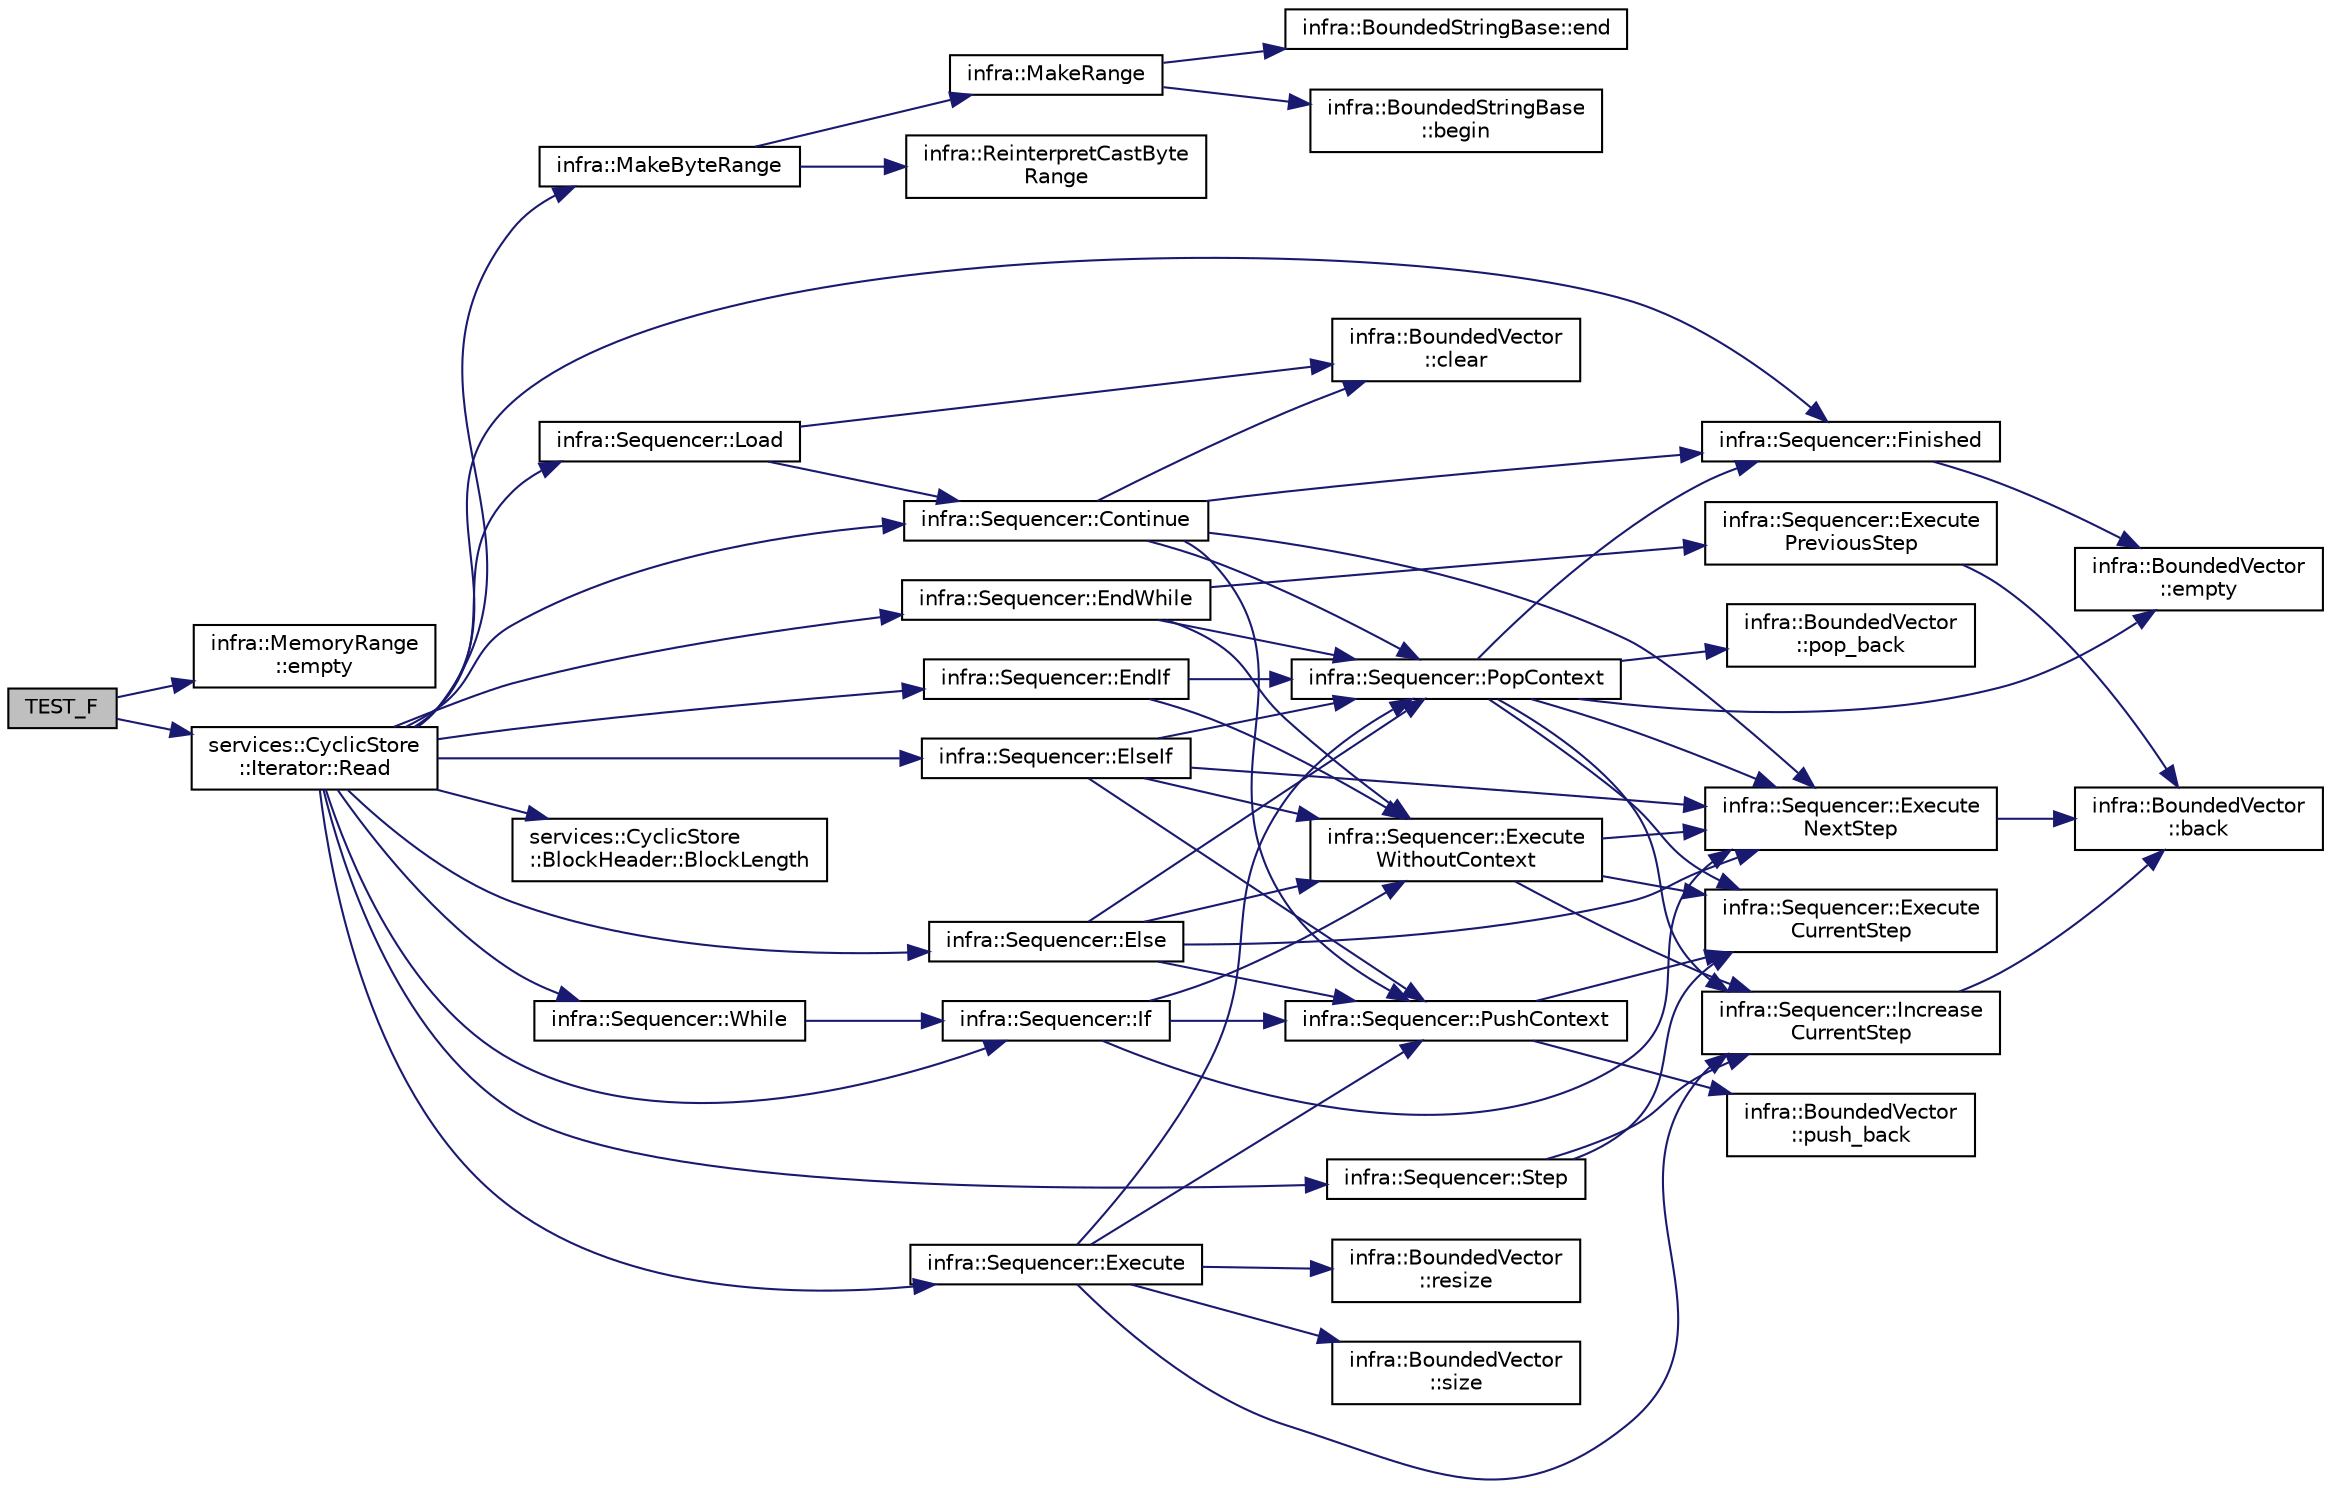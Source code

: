digraph "TEST_F"
{
 // INTERACTIVE_SVG=YES
  edge [fontname="Helvetica",fontsize="10",labelfontname="Helvetica",labelfontsize="10"];
  node [fontname="Helvetica",fontsize="10",shape=record];
  rankdir="LR";
  Node353 [label="TEST_F",height=0.2,width=0.4,color="black", fillcolor="grey75", style="filled", fontcolor="black"];
  Node353 -> Node354 [color="midnightblue",fontsize="10",style="solid",fontname="Helvetica"];
  Node354 [label="infra::MemoryRange\l::empty",height=0.2,width=0.4,color="black", fillcolor="white", style="filled",URL="$d0/d6d/classinfra_1_1_memory_range.html#a0dc90caa282524ee9828bf8128e3a569"];
  Node353 -> Node355 [color="midnightblue",fontsize="10",style="solid",fontname="Helvetica"];
  Node355 [label="services::CyclicStore\l::Iterator::Read",height=0.2,width=0.4,color="black", fillcolor="white", style="filled",URL="$d8/d2e/classservices_1_1_cyclic_store_1_1_iterator.html#a381735d4db303d7075fb985d38620026"];
  Node355 -> Node356 [color="midnightblue",fontsize="10",style="solid",fontname="Helvetica"];
  Node356 [label="infra::Sequencer::Finished",height=0.2,width=0.4,color="black", fillcolor="white", style="filled",URL="$d8/dcc/classinfra_1_1_sequencer.html#aa8d62e488058da02b14a31017a33b199"];
  Node356 -> Node357 [color="midnightblue",fontsize="10",style="solid",fontname="Helvetica"];
  Node357 [label="infra::BoundedVector\l::empty",height=0.2,width=0.4,color="black", fillcolor="white", style="filled",URL="$dc/de7/classinfra_1_1_bounded_vector.html#ab9477e08e53eb7d020fac8bd1d37fda7"];
  Node355 -> Node358 [color="midnightblue",fontsize="10",style="solid",fontname="Helvetica"];
  Node358 [label="infra::Sequencer::Load",height=0.2,width=0.4,color="black", fillcolor="white", style="filled",URL="$d8/dcc/classinfra_1_1_sequencer.html#ade4e7fa24c5c9451ed375fe6c155f694"];
  Node358 -> Node359 [color="midnightblue",fontsize="10",style="solid",fontname="Helvetica"];
  Node359 [label="infra::BoundedVector\l::clear",height=0.2,width=0.4,color="black", fillcolor="white", style="filled",URL="$dc/de7/classinfra_1_1_bounded_vector.html#a0d65fc52854eb5ee43419e451e3cd49a"];
  Node358 -> Node360 [color="midnightblue",fontsize="10",style="solid",fontname="Helvetica"];
  Node360 [label="infra::Sequencer::Continue",height=0.2,width=0.4,color="black", fillcolor="white", style="filled",URL="$d8/dcc/classinfra_1_1_sequencer.html#a540855dbc1e4f39faed3b55ec7c947c0"];
  Node360 -> Node359 [color="midnightblue",fontsize="10",style="solid",fontname="Helvetica"];
  Node360 -> Node361 [color="midnightblue",fontsize="10",style="solid",fontname="Helvetica"];
  Node361 [label="infra::Sequencer::PushContext",height=0.2,width=0.4,color="black", fillcolor="white", style="filled",URL="$d8/dcc/classinfra_1_1_sequencer.html#adb44b85c61f00faae6ca6ad1de6a7380"];
  Node361 -> Node362 [color="midnightblue",fontsize="10",style="solid",fontname="Helvetica"];
  Node362 [label="infra::Sequencer::Execute\lCurrentStep",height=0.2,width=0.4,color="black", fillcolor="white", style="filled",URL="$d8/dcc/classinfra_1_1_sequencer.html#abfc36f76cfc75495f321bc6643826c98"];
  Node361 -> Node363 [color="midnightblue",fontsize="10",style="solid",fontname="Helvetica"];
  Node363 [label="infra::BoundedVector\l::push_back",height=0.2,width=0.4,color="black", fillcolor="white", style="filled",URL="$dc/de7/classinfra_1_1_bounded_vector.html#a17cb2ff4e6291f156cb5a41cca1b4edf"];
  Node360 -> Node364 [color="midnightblue",fontsize="10",style="solid",fontname="Helvetica"];
  Node364 [label="infra::Sequencer::PopContext",height=0.2,width=0.4,color="black", fillcolor="white", style="filled",URL="$d8/dcc/classinfra_1_1_sequencer.html#a5a0bb79e770ee68910377bcbd24f9c14"];
  Node364 -> Node362 [color="midnightblue",fontsize="10",style="solid",fontname="Helvetica"];
  Node364 -> Node365 [color="midnightblue",fontsize="10",style="solid",fontname="Helvetica"];
  Node365 [label="infra::BoundedVector\l::pop_back",height=0.2,width=0.4,color="black", fillcolor="white", style="filled",URL="$dc/de7/classinfra_1_1_bounded_vector.html#acd442a237e9f5935f766dd3ef4a818e9"];
  Node364 -> Node356 [color="midnightblue",fontsize="10",style="solid",fontname="Helvetica"];
  Node364 -> Node366 [color="midnightblue",fontsize="10",style="solid",fontname="Helvetica"];
  Node366 [label="infra::Sequencer::Execute\lNextStep",height=0.2,width=0.4,color="black", fillcolor="white", style="filled",URL="$d8/dcc/classinfra_1_1_sequencer.html#a144aefdee6184f0c01287ef64e4e588a"];
  Node366 -> Node367 [color="midnightblue",fontsize="10",style="solid",fontname="Helvetica"];
  Node367 [label="infra::BoundedVector\l::back",height=0.2,width=0.4,color="black", fillcolor="white", style="filled",URL="$dc/de7/classinfra_1_1_bounded_vector.html#aa142a336c186d6e58c5573ba860be106"];
  Node364 -> Node357 [color="midnightblue",fontsize="10",style="solid",fontname="Helvetica"];
  Node364 -> Node368 [color="midnightblue",fontsize="10",style="solid",fontname="Helvetica"];
  Node368 [label="infra::Sequencer::Increase\lCurrentStep",height=0.2,width=0.4,color="black", fillcolor="white", style="filled",URL="$d8/dcc/classinfra_1_1_sequencer.html#aa1da1c05382c54296fe23b30d6cf6cf8"];
  Node368 -> Node367 [color="midnightblue",fontsize="10",style="solid",fontname="Helvetica"];
  Node360 -> Node356 [color="midnightblue",fontsize="10",style="solid",fontname="Helvetica"];
  Node360 -> Node366 [color="midnightblue",fontsize="10",style="solid",fontname="Helvetica"];
  Node355 -> Node369 [color="midnightblue",fontsize="10",style="solid",fontname="Helvetica"];
  Node369 [label="infra::Sequencer::While",height=0.2,width=0.4,color="black", fillcolor="white", style="filled",URL="$d8/dcc/classinfra_1_1_sequencer.html#afc41c4a19e4ea4741222953cd5b3db33"];
  Node369 -> Node370 [color="midnightblue",fontsize="10",style="solid",fontname="Helvetica"];
  Node370 [label="infra::Sequencer::If",height=0.2,width=0.4,color="black", fillcolor="white", style="filled",URL="$d8/dcc/classinfra_1_1_sequencer.html#a0e40d6564269650aee9417413f24dc10"];
  Node370 -> Node371 [color="midnightblue",fontsize="10",style="solid",fontname="Helvetica"];
  Node371 [label="infra::Sequencer::Execute\lWithoutContext",height=0.2,width=0.4,color="black", fillcolor="white", style="filled",URL="$d8/dcc/classinfra_1_1_sequencer.html#a40c4a5d093bef3a87c982a01f528f4de"];
  Node371 -> Node362 [color="midnightblue",fontsize="10",style="solid",fontname="Helvetica"];
  Node371 -> Node366 [color="midnightblue",fontsize="10",style="solid",fontname="Helvetica"];
  Node371 -> Node368 [color="midnightblue",fontsize="10",style="solid",fontname="Helvetica"];
  Node370 -> Node366 [color="midnightblue",fontsize="10",style="solid",fontname="Helvetica"];
  Node370 -> Node361 [color="midnightblue",fontsize="10",style="solid",fontname="Helvetica"];
  Node355 -> Node372 [color="midnightblue",fontsize="10",style="solid",fontname="Helvetica"];
  Node372 [label="infra::Sequencer::Step",height=0.2,width=0.4,color="black", fillcolor="white", style="filled",URL="$d8/dcc/classinfra_1_1_sequencer.html#abe6c94f65a82b03dde3e4e8fb85c9cdc"];
  Node372 -> Node362 [color="midnightblue",fontsize="10",style="solid",fontname="Helvetica"];
  Node372 -> Node368 [color="midnightblue",fontsize="10",style="solid",fontname="Helvetica"];
  Node355 -> Node373 [color="midnightblue",fontsize="10",style="solid",fontname="Helvetica"];
  Node373 [label="infra::MakeByteRange",height=0.2,width=0.4,color="black", fillcolor="white", style="filled",URL="$d0/de3/namespaceinfra.html#ae4478bf95f90ceb679642cb4180f205f"];
  Node373 -> Node374 [color="midnightblue",fontsize="10",style="solid",fontname="Helvetica"];
  Node374 [label="infra::ReinterpretCastByte\lRange",height=0.2,width=0.4,color="black", fillcolor="white", style="filled",URL="$d0/de3/namespaceinfra.html#a74203fdf2e029d2667c7e4925092cc9a"];
  Node373 -> Node375 [color="midnightblue",fontsize="10",style="solid",fontname="Helvetica"];
  Node375 [label="infra::MakeRange",height=0.2,width=0.4,color="black", fillcolor="white", style="filled",URL="$d0/de3/namespaceinfra.html#afe38b7d4318537de2f28b244211c4275"];
  Node375 -> Node376 [color="midnightblue",fontsize="10",style="solid",fontname="Helvetica"];
  Node376 [label="infra::BoundedStringBase\l::begin",height=0.2,width=0.4,color="black", fillcolor="white", style="filled",URL="$d1/d2a/classinfra_1_1_bounded_string_base.html#aef23e4250cad2fdc69ccc39f68734233"];
  Node375 -> Node377 [color="midnightblue",fontsize="10",style="solid",fontname="Helvetica"];
  Node377 [label="infra::BoundedStringBase::end",height=0.2,width=0.4,color="black", fillcolor="white", style="filled",URL="$d1/d2a/classinfra_1_1_bounded_string_base.html#af5021f1ea3898146d0a55c2895f07dbf"];
  Node355 -> Node360 [color="midnightblue",fontsize="10",style="solid",fontname="Helvetica"];
  Node355 -> Node370 [color="midnightblue",fontsize="10",style="solid",fontname="Helvetica"];
  Node355 -> Node378 [color="midnightblue",fontsize="10",style="solid",fontname="Helvetica"];
  Node378 [label="services::CyclicStore\l::BlockHeader::BlockLength",height=0.2,width=0.4,color="black", fillcolor="white", style="filled",URL="$d8/d0b/structservices_1_1_cyclic_store_1_1_block_header.html#a1766a5219fa4d204ef811649872a2938"];
  Node355 -> Node379 [color="midnightblue",fontsize="10",style="solid",fontname="Helvetica"];
  Node379 [label="infra::Sequencer::Else",height=0.2,width=0.4,color="black", fillcolor="white", style="filled",URL="$d8/dcc/classinfra_1_1_sequencer.html#af97f536321810ac342fe6cb6e8eb8533"];
  Node379 -> Node364 [color="midnightblue",fontsize="10",style="solid",fontname="Helvetica"];
  Node379 -> Node371 [color="midnightblue",fontsize="10",style="solid",fontname="Helvetica"];
  Node379 -> Node366 [color="midnightblue",fontsize="10",style="solid",fontname="Helvetica"];
  Node379 -> Node361 [color="midnightblue",fontsize="10",style="solid",fontname="Helvetica"];
  Node355 -> Node380 [color="midnightblue",fontsize="10",style="solid",fontname="Helvetica"];
  Node380 [label="infra::Sequencer::Execute",height=0.2,width=0.4,color="black", fillcolor="white", style="filled",URL="$d8/dcc/classinfra_1_1_sequencer.html#a98e466d1ab1c7c738b4b7b6d79667132"];
  Node380 -> Node381 [color="midnightblue",fontsize="10",style="solid",fontname="Helvetica"];
  Node381 [label="infra::BoundedVector\l::size",height=0.2,width=0.4,color="black", fillcolor="white", style="filled",URL="$dc/de7/classinfra_1_1_bounded_vector.html#a605f344af39e74f48bb205c86f57b5da"];
  Node380 -> Node382 [color="midnightblue",fontsize="10",style="solid",fontname="Helvetica"];
  Node382 [label="infra::BoundedVector\l::resize",height=0.2,width=0.4,color="black", fillcolor="white", style="filled",URL="$dc/de7/classinfra_1_1_bounded_vector.html#afa10f6004fa9f862b5e1609b29a32a19"];
  Node380 -> Node361 [color="midnightblue",fontsize="10",style="solid",fontname="Helvetica"];
  Node380 -> Node364 [color="midnightblue",fontsize="10",style="solid",fontname="Helvetica"];
  Node380 -> Node368 [color="midnightblue",fontsize="10",style="solid",fontname="Helvetica"];
  Node355 -> Node383 [color="midnightblue",fontsize="10",style="solid",fontname="Helvetica"];
  Node383 [label="infra::Sequencer::EndIf",height=0.2,width=0.4,color="black", fillcolor="white", style="filled",URL="$d8/dcc/classinfra_1_1_sequencer.html#a1cb4cebfeb7a84298523d1e2f7f13432"];
  Node383 -> Node364 [color="midnightblue",fontsize="10",style="solid",fontname="Helvetica"];
  Node383 -> Node371 [color="midnightblue",fontsize="10",style="solid",fontname="Helvetica"];
  Node355 -> Node384 [color="midnightblue",fontsize="10",style="solid",fontname="Helvetica"];
  Node384 [label="infra::Sequencer::ElseIf",height=0.2,width=0.4,color="black", fillcolor="white", style="filled",URL="$d8/dcc/classinfra_1_1_sequencer.html#a054b562edafabb754729f6ab45eb8c9d"];
  Node384 -> Node364 [color="midnightblue",fontsize="10",style="solid",fontname="Helvetica"];
  Node384 -> Node371 [color="midnightblue",fontsize="10",style="solid",fontname="Helvetica"];
  Node384 -> Node366 [color="midnightblue",fontsize="10",style="solid",fontname="Helvetica"];
  Node384 -> Node361 [color="midnightblue",fontsize="10",style="solid",fontname="Helvetica"];
  Node355 -> Node385 [color="midnightblue",fontsize="10",style="solid",fontname="Helvetica"];
  Node385 [label="infra::Sequencer::EndWhile",height=0.2,width=0.4,color="black", fillcolor="white", style="filled",URL="$d8/dcc/classinfra_1_1_sequencer.html#a44c59b0dc536d34b809bd4504e3f1a8b"];
  Node385 -> Node364 [color="midnightblue",fontsize="10",style="solid",fontname="Helvetica"];
  Node385 -> Node371 [color="midnightblue",fontsize="10",style="solid",fontname="Helvetica"];
  Node385 -> Node386 [color="midnightblue",fontsize="10",style="solid",fontname="Helvetica"];
  Node386 [label="infra::Sequencer::Execute\lPreviousStep",height=0.2,width=0.4,color="black", fillcolor="white", style="filled",URL="$d8/dcc/classinfra_1_1_sequencer.html#a9654eb285041dab54e3f0e47b79a53dc"];
  Node386 -> Node367 [color="midnightblue",fontsize="10",style="solid",fontname="Helvetica"];
}
